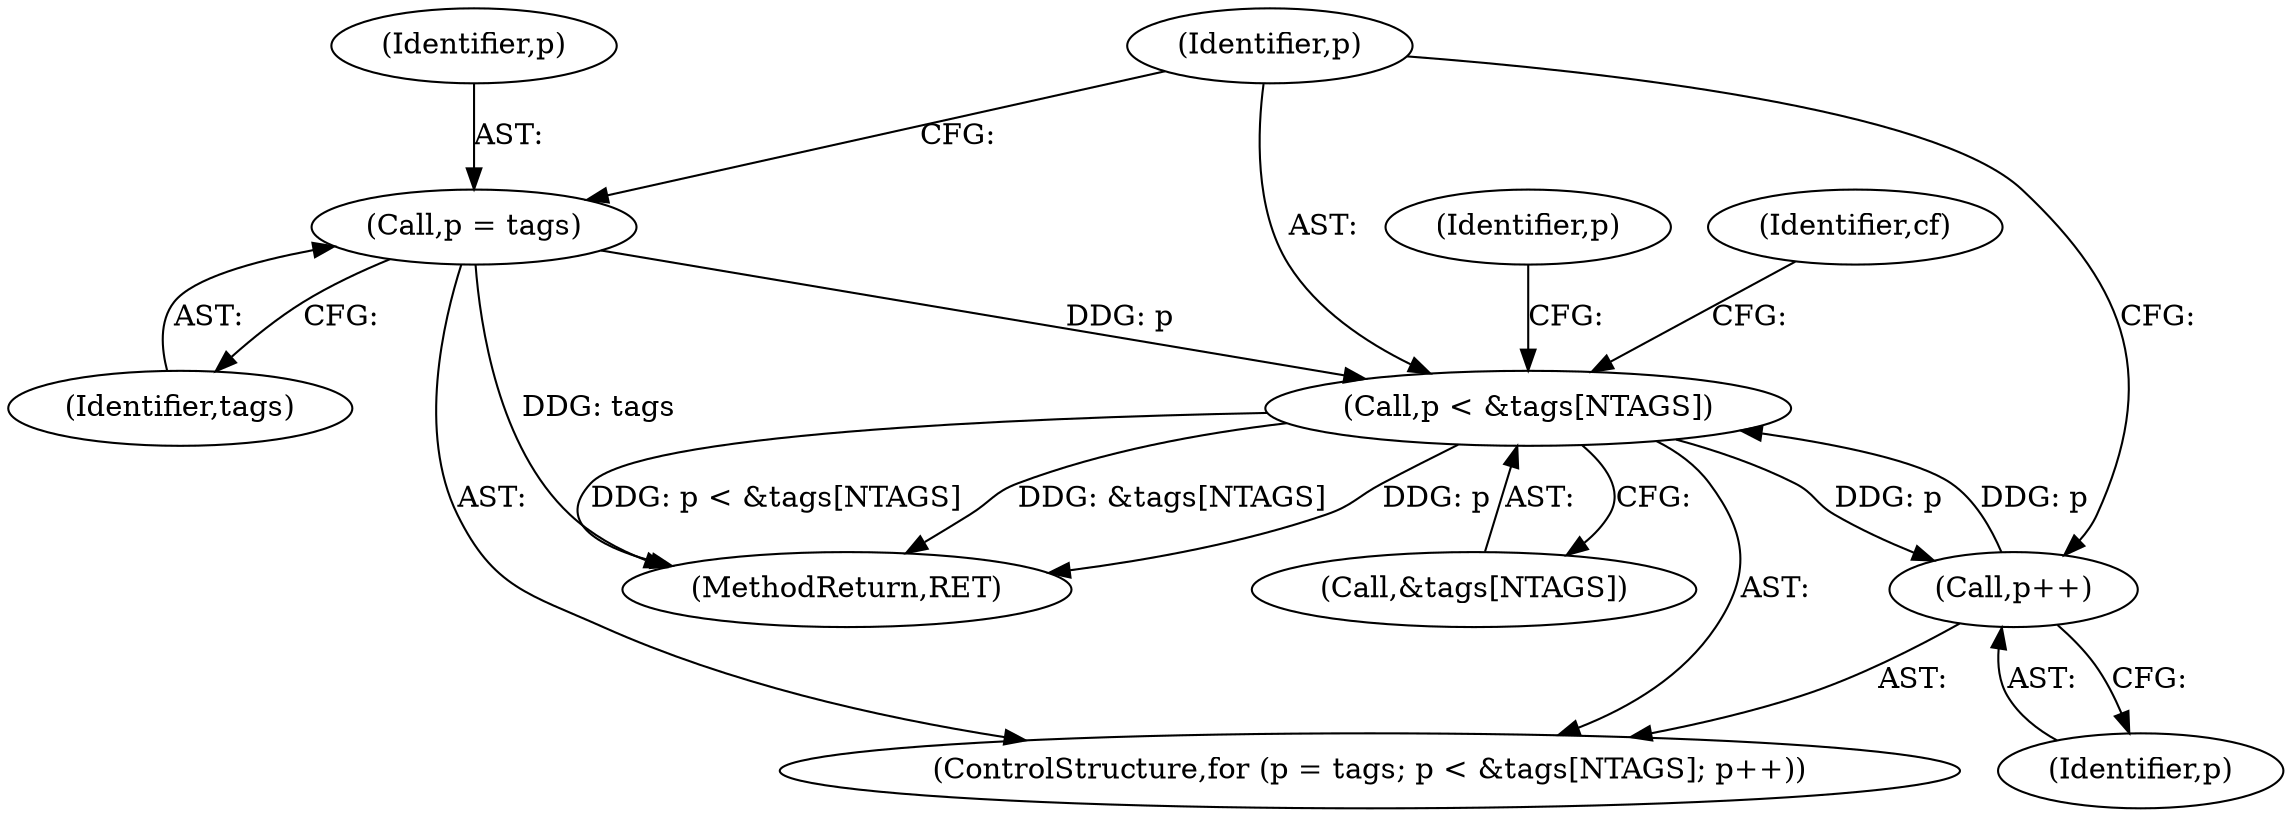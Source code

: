 digraph "0_libtiff_5c080298d59efa53264d7248bbe3a04660db6ef7_2@array" {
"1000718" [label="(Call,p < &tags[NTAGS])"];
"1000715" [label="(Call,p = tags)"];
"1000724" [label="(Call,p++)"];
"1000718" [label="(Call,p < &tags[NTAGS])"];
"1000715" [label="(Call,p = tags)"];
"1000714" [label="(ControlStructure,for (p = tags; p < &tags[NTAGS]; p++))"];
"1000728" [label="(Identifier,p)"];
"1000725" [label="(Identifier,p)"];
"1000716" [label="(Identifier,p)"];
"1000753" [label="(MethodReturn,RET)"];
"1000719" [label="(Identifier,p)"];
"1000737" [label="(Identifier,cf)"];
"1000717" [label="(Identifier,tags)"];
"1000724" [label="(Call,p++)"];
"1000718" [label="(Call,p < &tags[NTAGS])"];
"1000720" [label="(Call,&tags[NTAGS])"];
"1000718" -> "1000714"  [label="AST: "];
"1000718" -> "1000720"  [label="CFG: "];
"1000719" -> "1000718"  [label="AST: "];
"1000720" -> "1000718"  [label="AST: "];
"1000728" -> "1000718"  [label="CFG: "];
"1000737" -> "1000718"  [label="CFG: "];
"1000718" -> "1000753"  [label="DDG: &tags[NTAGS]"];
"1000718" -> "1000753"  [label="DDG: p"];
"1000718" -> "1000753"  [label="DDG: p < &tags[NTAGS]"];
"1000715" -> "1000718"  [label="DDG: p"];
"1000724" -> "1000718"  [label="DDG: p"];
"1000718" -> "1000724"  [label="DDG: p"];
"1000715" -> "1000714"  [label="AST: "];
"1000715" -> "1000717"  [label="CFG: "];
"1000716" -> "1000715"  [label="AST: "];
"1000717" -> "1000715"  [label="AST: "];
"1000719" -> "1000715"  [label="CFG: "];
"1000715" -> "1000753"  [label="DDG: tags"];
"1000724" -> "1000714"  [label="AST: "];
"1000724" -> "1000725"  [label="CFG: "];
"1000725" -> "1000724"  [label="AST: "];
"1000719" -> "1000724"  [label="CFG: "];
}
